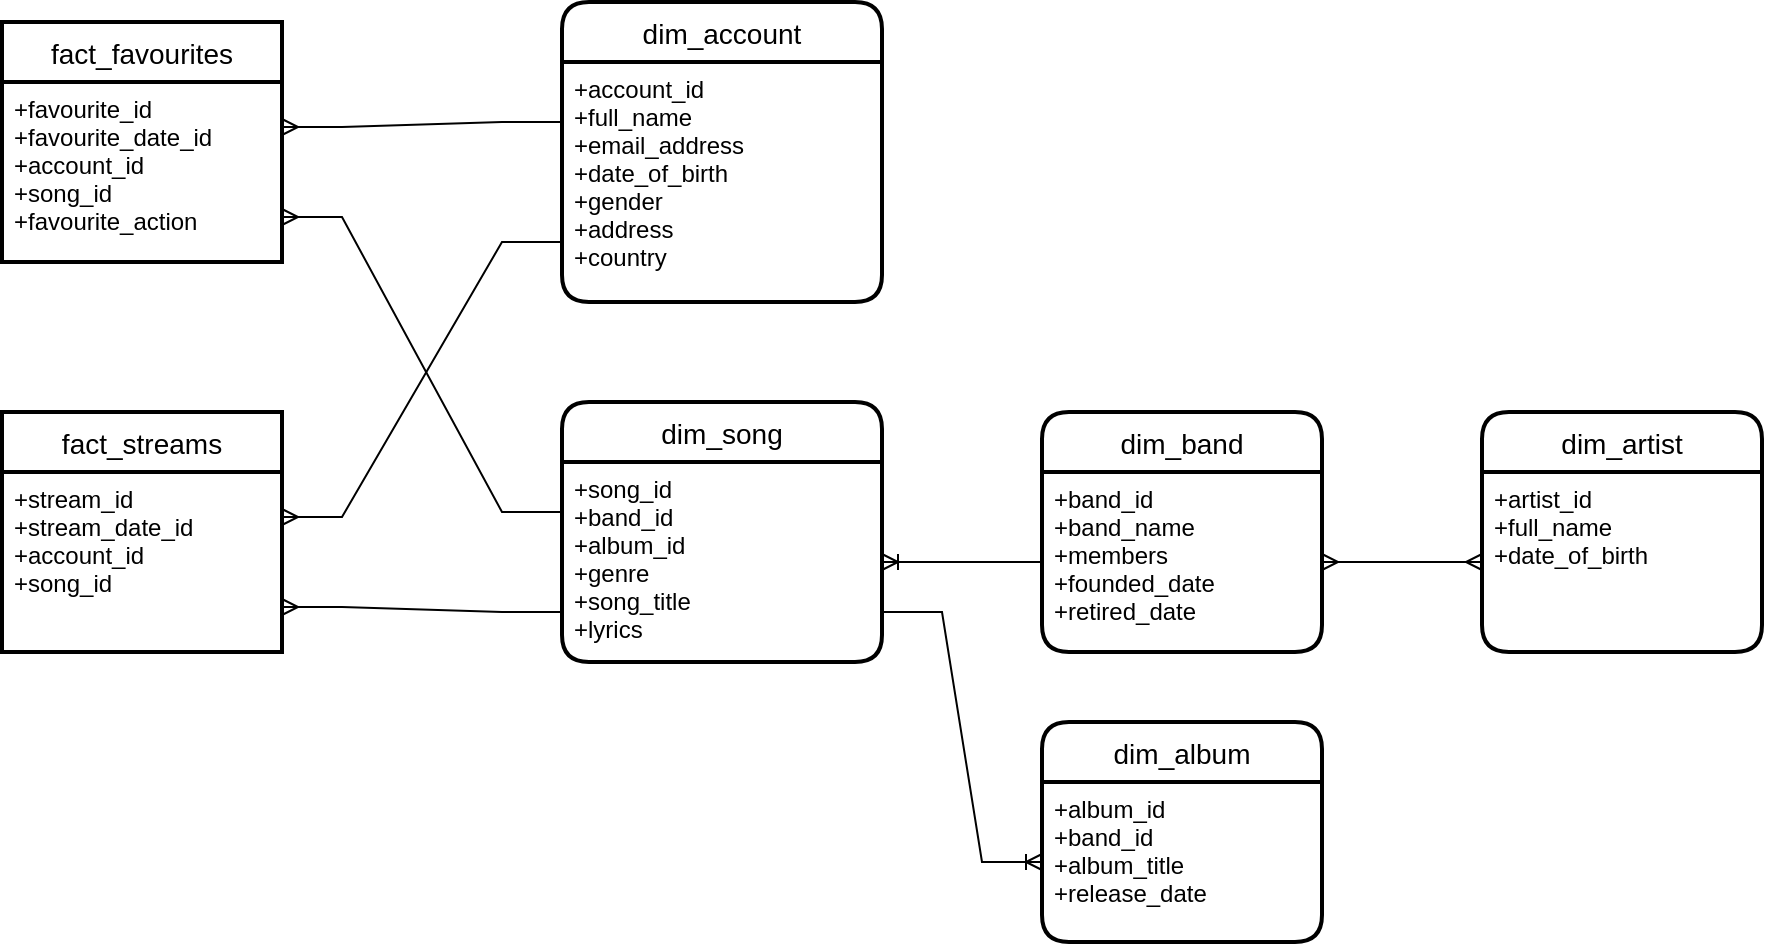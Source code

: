 <mxfile version="15.7.3" type="device"><diagram id="Lu5KORJQyDP0WVwy52uV" name="Page-1"><mxGraphModel dx="1773" dy="645" grid="1" gridSize="10" guides="1" tooltips="1" connect="1" arrows="1" fold="1" page="1" pageScale="1" pageWidth="827" pageHeight="1169" math="0" shadow="0"><root><mxCell id="0"/><mxCell id="1" parent="0"/><mxCell id="vZCdwGFw_1Mov0Ncn8PV-2" value="dim_account" style="swimlane;childLayout=stackLayout;horizontal=1;startSize=30;horizontalStack=0;rounded=1;fontSize=14;fontStyle=0;strokeWidth=2;resizeParent=0;resizeLast=1;shadow=0;dashed=0;align=center;" vertex="1" parent="1"><mxGeometry x="60" y="50" width="160" height="150" as="geometry"/></mxCell><mxCell id="vZCdwGFw_1Mov0Ncn8PV-3" value="+account_id&#10;+full_name&#10;+email_address&#10;+date_of_birth&#10;+gender&#10;+address&#10;+country&#10;" style="align=left;strokeColor=none;fillColor=none;spacingLeft=4;fontSize=12;verticalAlign=top;resizable=0;rotatable=0;part=1;" vertex="1" parent="vZCdwGFw_1Mov0Ncn8PV-2"><mxGeometry y="30" width="160" height="120" as="geometry"/></mxCell><mxCell id="vZCdwGFw_1Mov0Ncn8PV-7" value="dim_song" style="swimlane;childLayout=stackLayout;horizontal=1;startSize=30;horizontalStack=0;rounded=1;fontSize=14;fontStyle=0;strokeWidth=2;resizeParent=0;resizeLast=1;shadow=0;dashed=0;align=center;" vertex="1" parent="1"><mxGeometry x="60" y="250" width="160" height="130" as="geometry"/></mxCell><mxCell id="vZCdwGFw_1Mov0Ncn8PV-8" value="+song_id&#10;+band_id&#10;+album_id&#10;+genre&#10;+song_title&#10;+lyrics&#10;" style="align=left;strokeColor=none;fillColor=none;spacingLeft=4;fontSize=12;verticalAlign=top;resizable=0;rotatable=0;part=1;" vertex="1" parent="vZCdwGFw_1Mov0Ncn8PV-7"><mxGeometry y="30" width="160" height="100" as="geometry"/></mxCell><mxCell id="vZCdwGFw_1Mov0Ncn8PV-9" value="dim_band" style="swimlane;childLayout=stackLayout;horizontal=1;startSize=30;horizontalStack=0;rounded=1;fontSize=14;fontStyle=0;strokeWidth=2;resizeParent=0;resizeLast=1;shadow=0;dashed=0;align=center;" vertex="1" parent="1"><mxGeometry x="300" y="255" width="140" height="120" as="geometry"/></mxCell><mxCell id="vZCdwGFw_1Mov0Ncn8PV-10" value="+band_id&#10;+band_name&#10;+members&#10;+founded_date&#10;+retired_date&#10;" style="align=left;strokeColor=none;fillColor=none;spacingLeft=4;fontSize=12;verticalAlign=top;resizable=0;rotatable=0;part=1;" vertex="1" parent="vZCdwGFw_1Mov0Ncn8PV-9"><mxGeometry y="30" width="140" height="90" as="geometry"/></mxCell><mxCell id="vZCdwGFw_1Mov0Ncn8PV-13" value="" style="edgeStyle=entityRelationEdgeStyle;fontSize=12;html=1;endArrow=ERoneToMany;rounded=0;exitX=0;exitY=0.5;exitDx=0;exitDy=0;entryX=1;entryY=0.5;entryDx=0;entryDy=0;" edge="1" parent="1" source="vZCdwGFw_1Mov0Ncn8PV-10" target="vZCdwGFw_1Mov0Ncn8PV-8"><mxGeometry width="100" height="100" relative="1" as="geometry"><mxPoint x="320" y="380" as="sourcePoint"/><mxPoint x="420" y="280" as="targetPoint"/></mxGeometry></mxCell><mxCell id="vZCdwGFw_1Mov0Ncn8PV-14" value="dim_album" style="swimlane;childLayout=stackLayout;horizontal=1;startSize=30;horizontalStack=0;rounded=1;fontSize=14;fontStyle=0;strokeWidth=2;resizeParent=0;resizeLast=1;shadow=0;dashed=0;align=center;" vertex="1" parent="1"><mxGeometry x="300" y="410" width="140" height="110" as="geometry"/></mxCell><mxCell id="vZCdwGFw_1Mov0Ncn8PV-15" value="+album_id&#10;+band_id&#10;+album_title&#10;+release_date&#10;" style="align=left;strokeColor=none;fillColor=none;spacingLeft=4;fontSize=12;verticalAlign=top;resizable=0;rotatable=0;part=1;" vertex="1" parent="vZCdwGFw_1Mov0Ncn8PV-14"><mxGeometry y="30" width="140" height="80" as="geometry"/></mxCell><mxCell id="vZCdwGFw_1Mov0Ncn8PV-16" value="" style="edgeStyle=entityRelationEdgeStyle;fontSize=12;html=1;endArrow=ERoneToMany;rounded=0;exitX=1;exitY=0.75;exitDx=0;exitDy=0;entryX=0;entryY=0.5;entryDx=0;entryDy=0;" edge="1" parent="1" source="vZCdwGFw_1Mov0Ncn8PV-8" target="vZCdwGFw_1Mov0Ncn8PV-15"><mxGeometry width="100" height="100" relative="1" as="geometry"><mxPoint x="280" y="380" as="sourcePoint"/><mxPoint x="380" y="280" as="targetPoint"/></mxGeometry></mxCell><mxCell id="vZCdwGFw_1Mov0Ncn8PV-17" value="dim_artist" style="swimlane;childLayout=stackLayout;horizontal=1;startSize=30;horizontalStack=0;rounded=1;fontSize=14;fontStyle=0;strokeWidth=2;resizeParent=0;resizeLast=1;shadow=0;dashed=0;align=center;" vertex="1" parent="1"><mxGeometry x="520" y="255" width="140" height="120" as="geometry"/></mxCell><mxCell id="vZCdwGFw_1Mov0Ncn8PV-18" value="+artist_id&#10;+full_name&#10;+date_of_birth&#10;" style="align=left;strokeColor=none;fillColor=none;spacingLeft=4;fontSize=12;verticalAlign=top;resizable=0;rotatable=0;part=1;" vertex="1" parent="vZCdwGFw_1Mov0Ncn8PV-17"><mxGeometry y="30" width="140" height="90" as="geometry"/></mxCell><mxCell id="vZCdwGFw_1Mov0Ncn8PV-19" value="" style="edgeStyle=entityRelationEdgeStyle;fontSize=12;html=1;endArrow=ERmany;startArrow=ERmany;rounded=0;entryX=0;entryY=0.5;entryDx=0;entryDy=0;exitX=1;exitY=0.5;exitDx=0;exitDy=0;" edge="1" parent="1" source="vZCdwGFw_1Mov0Ncn8PV-10" target="vZCdwGFw_1Mov0Ncn8PV-18"><mxGeometry width="100" height="100" relative="1" as="geometry"><mxPoint x="280" y="380" as="sourcePoint"/><mxPoint x="380" y="280" as="targetPoint"/></mxGeometry></mxCell><mxCell id="vZCdwGFw_1Mov0Ncn8PV-22" value="fact_favourites" style="swimlane;childLayout=stackLayout;horizontal=1;startSize=30;horizontalStack=0;rounded=1;fontSize=14;fontStyle=0;strokeWidth=2;resizeParent=0;resizeLast=1;shadow=0;dashed=0;align=center;arcSize=0;" vertex="1" parent="1"><mxGeometry x="-220" y="60" width="140" height="120" as="geometry"/></mxCell><mxCell id="vZCdwGFw_1Mov0Ncn8PV-23" value="+favourite_id&#10;+favourite_date_id&#10;+account_id&#10;+song_id&#10;+favourite_action&#10;" style="align=left;strokeColor=none;fillColor=none;spacingLeft=4;fontSize=12;verticalAlign=top;resizable=0;rotatable=0;part=1;" vertex="1" parent="vZCdwGFw_1Mov0Ncn8PV-22"><mxGeometry y="30" width="140" height="90" as="geometry"/></mxCell><mxCell id="vZCdwGFw_1Mov0Ncn8PV-24" value="fact_streams" style="swimlane;childLayout=stackLayout;horizontal=1;startSize=30;horizontalStack=0;rounded=1;fontSize=14;fontStyle=0;strokeWidth=2;resizeParent=0;resizeLast=1;shadow=0;dashed=0;align=center;arcSize=0;" vertex="1" parent="1"><mxGeometry x="-220" y="255" width="140" height="120" as="geometry"/></mxCell><mxCell id="vZCdwGFw_1Mov0Ncn8PV-25" value="+stream_id&#10;+stream_date_id&#10;+account_id&#10;+song_id&#10;" style="align=left;strokeColor=none;fillColor=none;spacingLeft=4;fontSize=12;verticalAlign=top;resizable=0;rotatable=0;part=1;" vertex="1" parent="vZCdwGFw_1Mov0Ncn8PV-24"><mxGeometry y="30" width="140" height="90" as="geometry"/></mxCell><mxCell id="vZCdwGFw_1Mov0Ncn8PV-26" value="" style="edgeStyle=entityRelationEdgeStyle;fontSize=12;html=1;endArrow=ERmany;rounded=0;exitX=0;exitY=0.25;exitDx=0;exitDy=0;entryX=1;entryY=0.25;entryDx=0;entryDy=0;" edge="1" parent="1" source="vZCdwGFw_1Mov0Ncn8PV-3" target="vZCdwGFw_1Mov0Ncn8PV-23"><mxGeometry width="100" height="100" relative="1" as="geometry"><mxPoint x="320" y="250" as="sourcePoint"/><mxPoint x="300" y="20" as="targetPoint"/></mxGeometry></mxCell><mxCell id="vZCdwGFw_1Mov0Ncn8PV-27" value="" style="edgeStyle=entityRelationEdgeStyle;fontSize=12;html=1;endArrow=ERmany;rounded=0;exitX=0;exitY=0.75;exitDx=0;exitDy=0;entryX=1;entryY=0.25;entryDx=0;entryDy=0;" edge="1" parent="1" source="vZCdwGFw_1Mov0Ncn8PV-3" target="vZCdwGFw_1Mov0Ncn8PV-25"><mxGeometry width="100" height="100" relative="1" as="geometry"><mxPoint x="230" y="120" as="sourcePoint"/><mxPoint x="354" y="-57.5" as="targetPoint"/></mxGeometry></mxCell><mxCell id="vZCdwGFw_1Mov0Ncn8PV-28" value="" style="edgeStyle=entityRelationEdgeStyle;fontSize=12;html=1;endArrow=ERmany;rounded=0;exitX=0;exitY=0.25;exitDx=0;exitDy=0;entryX=1;entryY=0.75;entryDx=0;entryDy=0;" edge="1" parent="1" source="vZCdwGFw_1Mov0Ncn8PV-8" target="vZCdwGFw_1Mov0Ncn8PV-23"><mxGeometry width="100" height="100" relative="1" as="geometry"><mxPoint x="240" y="130" as="sourcePoint"/><mxPoint x="364" y="-47.5" as="targetPoint"/></mxGeometry></mxCell><mxCell id="vZCdwGFw_1Mov0Ncn8PV-29" value="" style="edgeStyle=entityRelationEdgeStyle;fontSize=12;html=1;endArrow=ERmany;rounded=0;exitX=0;exitY=0.75;exitDx=0;exitDy=0;entryX=1;entryY=0.75;entryDx=0;entryDy=0;" edge="1" parent="1" source="vZCdwGFw_1Mov0Ncn8PV-8" target="vZCdwGFw_1Mov0Ncn8PV-25"><mxGeometry width="100" height="100" relative="1" as="geometry"><mxPoint x="230" y="315" as="sourcePoint"/><mxPoint x="354" y="-12.5" as="targetPoint"/></mxGeometry></mxCell></root></mxGraphModel></diagram></mxfile>